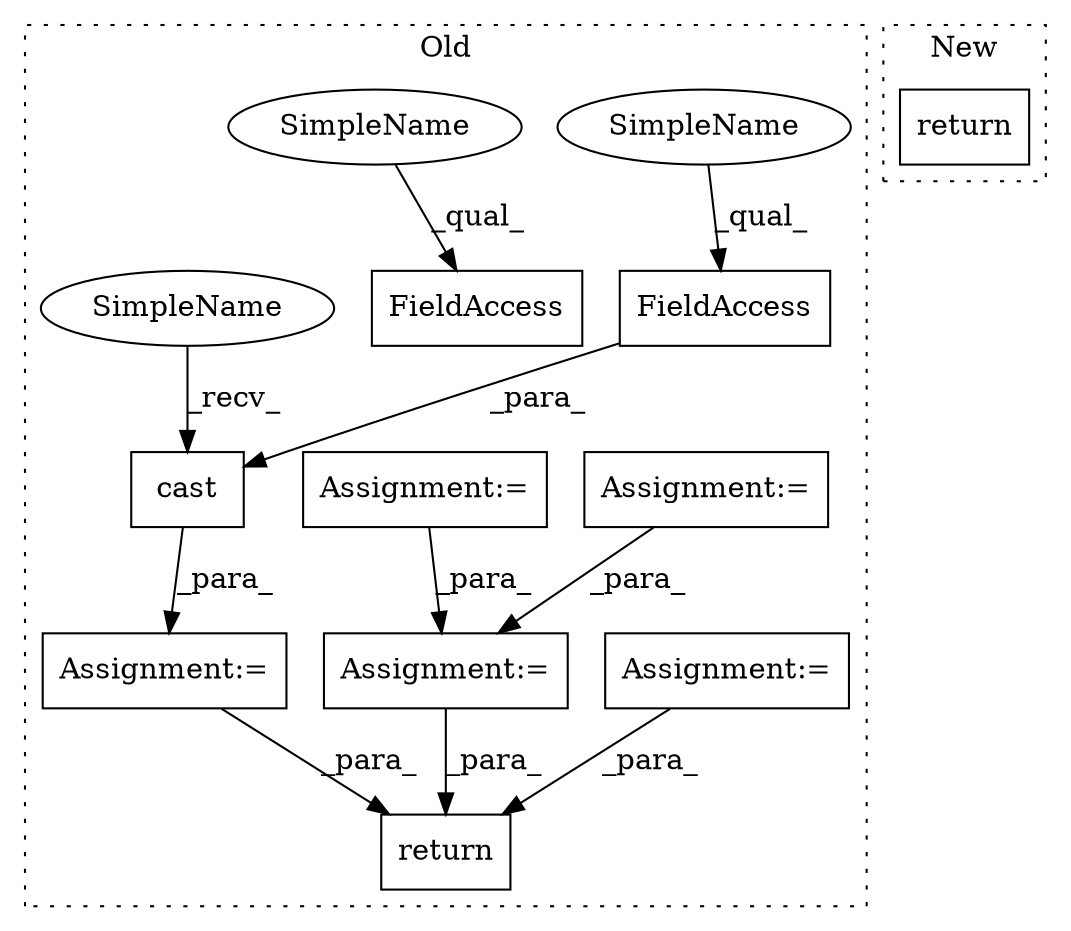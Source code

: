 digraph G {
subgraph cluster0 {
1 [label="cast" a="32" s="7387,7415" l="5,1" shape="box"];
3 [label="return" a="41" s="7461" l="12" shape="box"];
4 [label="Assignment:=" a="7" s="7375" l="1" shape="box"];
5 [label="FieldAccess" a="22" s="7399" l="16" shape="box"];
6 [label="Assignment:=" a="7" s="7276" l="1" shape="box"];
7 [label="Assignment:=" a="7" s="6477" l="1" shape="box"];
8 [label="Assignment:=" a="7" s="7432" l="1" shape="box"];
9 [label="Assignment:=" a="7" s="7167" l="1" shape="box"];
10 [label="FieldAccess" a="22" s="7012" l="17" shape="box"];
11 [label="SimpleName" a="42" s="7399" l="10" shape="ellipse"];
12 [label="SimpleName" a="42" s="7012" l="10" shape="ellipse"];
13 [label="SimpleName" a="42" s="7376" l="10" shape="ellipse"];
label = "Old";
style="dotted";
}
subgraph cluster1 {
2 [label="return" a="41" s="6793" l="7" shape="box"];
label = "New";
style="dotted";
}
1 -> 4 [label="_para_"];
4 -> 3 [label="_para_"];
5 -> 1 [label="_para_"];
6 -> 3 [label="_para_"];
7 -> 6 [label="_para_"];
8 -> 3 [label="_para_"];
9 -> 6 [label="_para_"];
11 -> 5 [label="_qual_"];
12 -> 10 [label="_qual_"];
13 -> 1 [label="_recv_"];
}